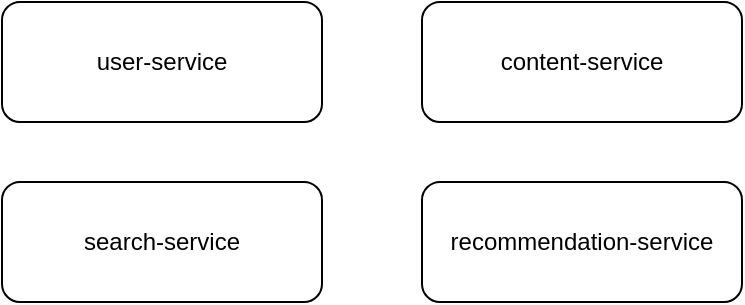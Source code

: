 <mxfile version="26.1.1">
  <diagram name="Page-1" id="mqx8eBCoxH63VulygPff">
    <mxGraphModel dx="662" dy="417" grid="1" gridSize="10" guides="1" tooltips="1" connect="1" arrows="1" fold="1" page="1" pageScale="1" pageWidth="850" pageHeight="1100" math="0" shadow="0">
      <root>
        <mxCell id="0" />
        <mxCell id="1" parent="0" />
        <mxCell id="sxceuEu9c13BPBaXSLV--1" value="user-service" style="rounded=1;whiteSpace=wrap;html=1;" parent="1" vertex="1">
          <mxGeometry x="150" y="150" width="160" height="60" as="geometry" />
        </mxCell>
        <mxCell id="sxceuEu9c13BPBaXSLV--2" value="content-service" style="rounded=1;whiteSpace=wrap;html=1;" parent="1" vertex="1">
          <mxGeometry x="360" y="150" width="160" height="60" as="geometry" />
        </mxCell>
        <mxCell id="sxceuEu9c13BPBaXSLV--3" value="search-service" style="rounded=1;whiteSpace=wrap;html=1;" parent="1" vertex="1">
          <mxGeometry x="150" y="240" width="160" height="60" as="geometry" />
        </mxCell>
        <mxCell id="sxceuEu9c13BPBaXSLV--4" value="recommendation-service" style="rounded=1;whiteSpace=wrap;html=1;" parent="1" vertex="1">
          <mxGeometry x="360" y="240" width="160" height="60" as="geometry" />
        </mxCell>
      </root>
    </mxGraphModel>
  </diagram>
</mxfile>
